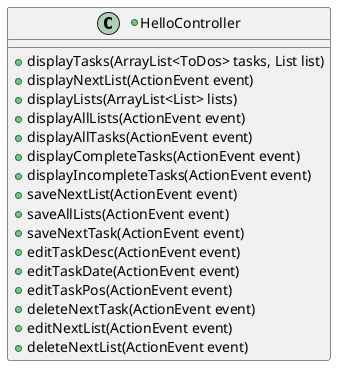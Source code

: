 @startuml
'https://plantuml.com/class-diagram

+class HelloController {
+ displayTasks(ArrayList<ToDos> tasks, List list)
+ displayNextList(ActionEvent event)
+ displayLists(ArrayList<List> lists)
+ displayAllLists(ActionEvent event)
+ displayAllTasks(ActionEvent event)
+ displayCompleteTasks(ActionEvent event)
+ displayIncompleteTasks(ActionEvent event)
+ saveNextList(ActionEvent event)
+ saveAllLists(ActionEvent event)
+ saveNextTask(ActionEvent event)
+ editTaskDesc(ActionEvent event)
+ editTaskDate(ActionEvent event)
+ editTaskPos(ActionEvent event)
+ deleteNextTask(ActionEvent event)
+ editNextList(ActionEvent event)
+ deleteNextList(ActionEvent event)
}

@enduml